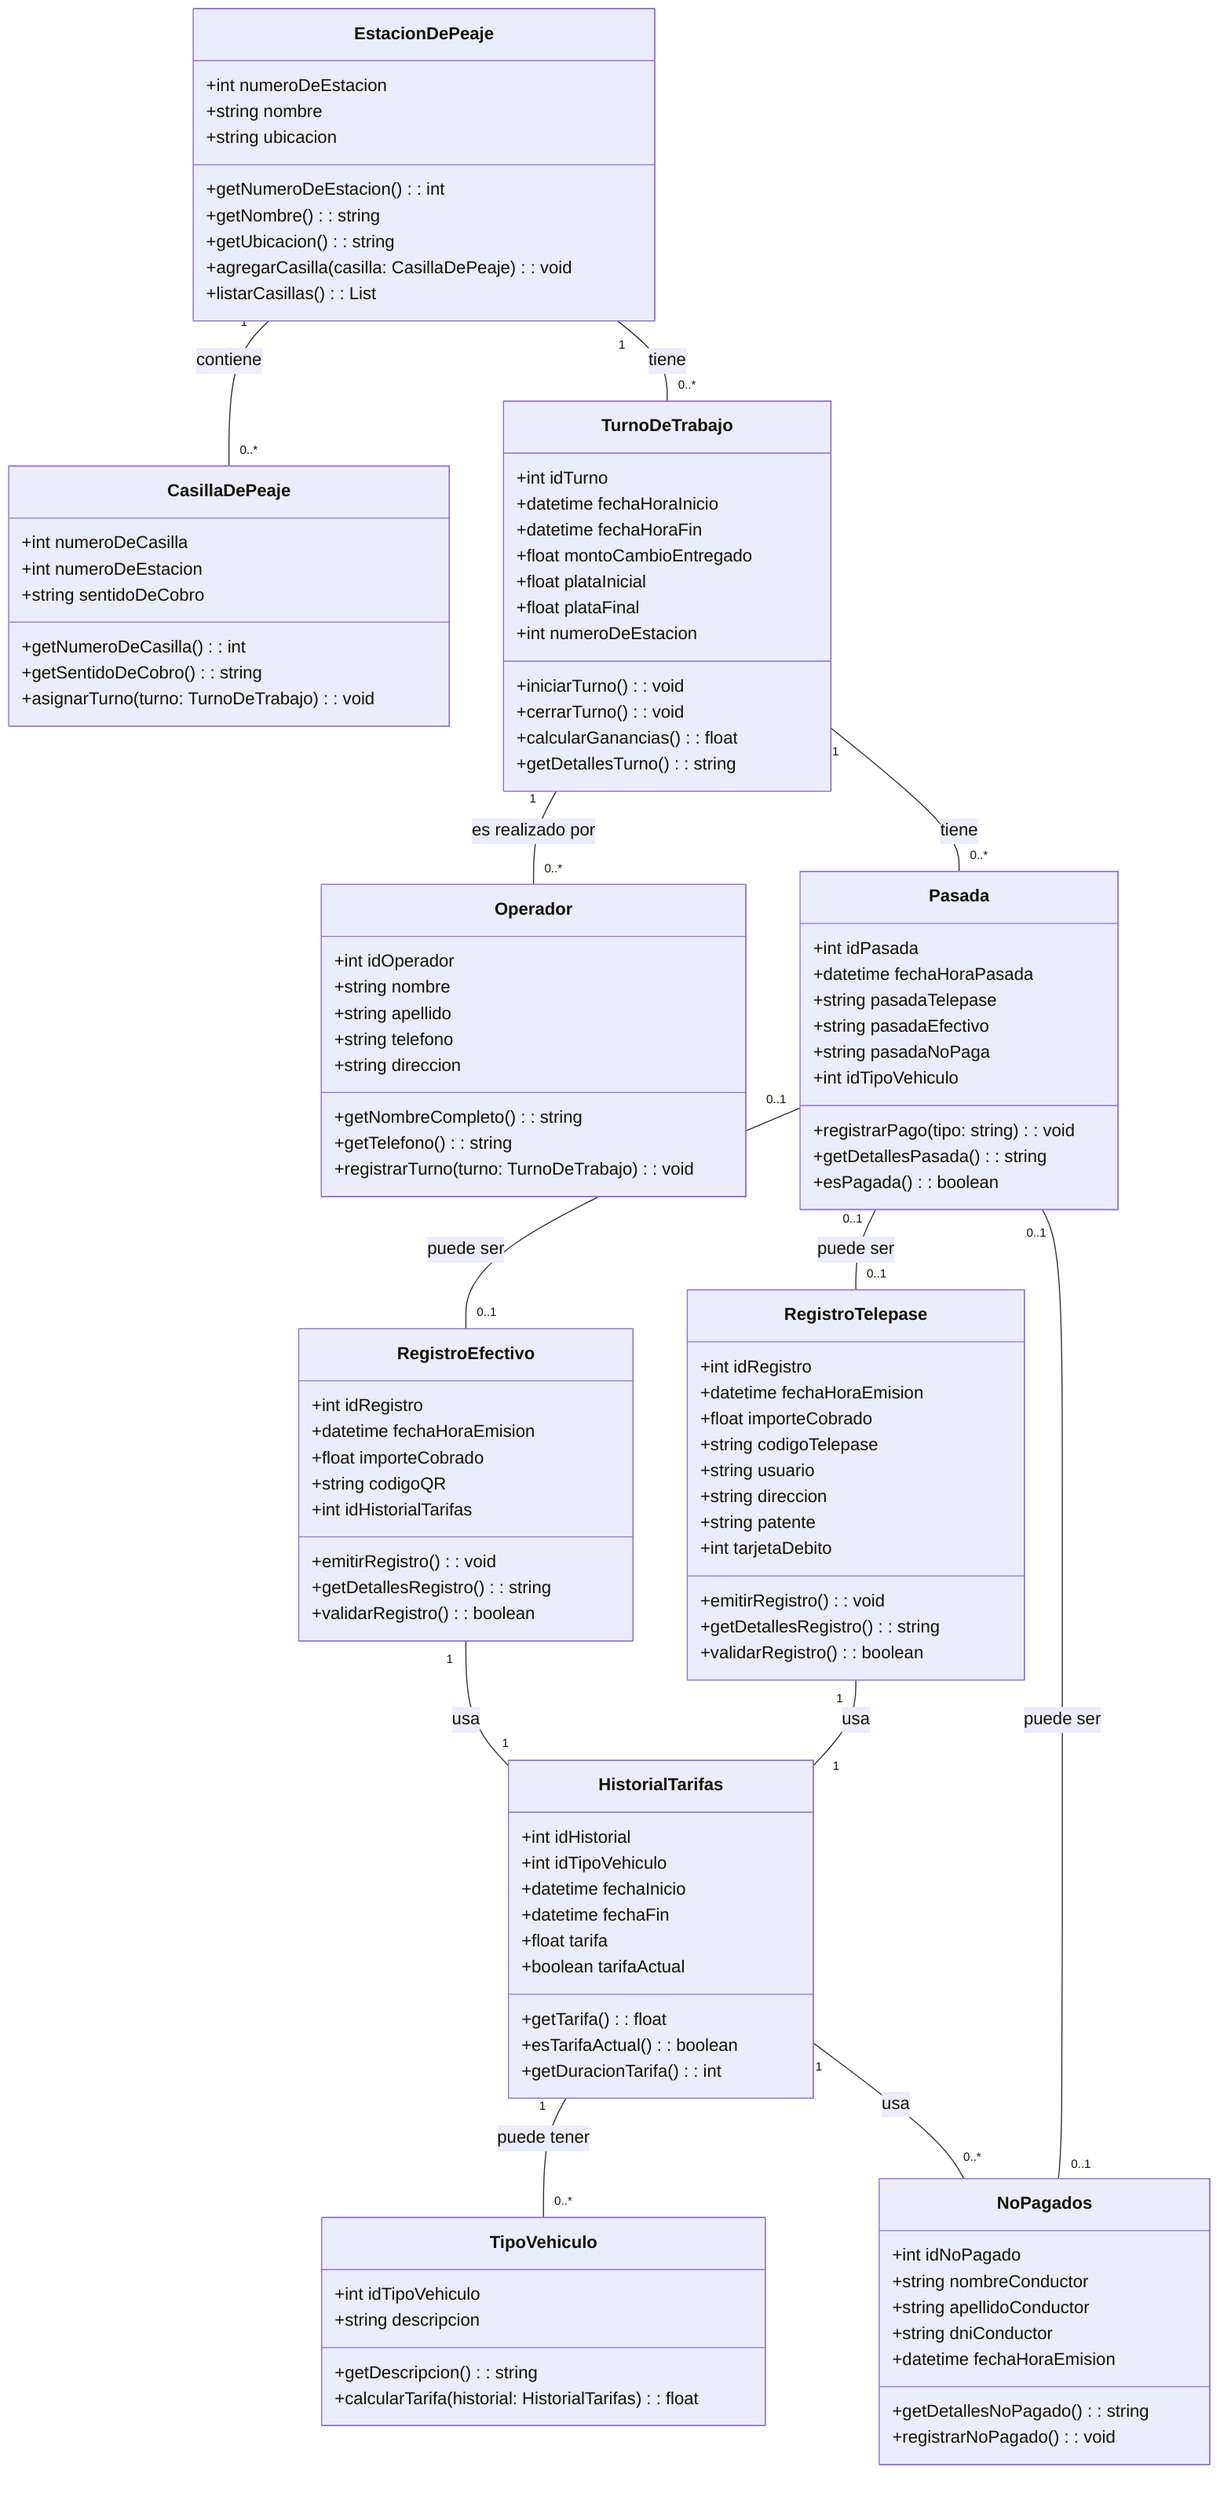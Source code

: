 classDiagram
    class EstacionDePeaje {
        +int numeroDeEstacion
        +string nombre
        +string ubicacion
        +getNumeroDeEstacion(): int
        +getNombre(): string
        +getUbicacion(): string
        +agregarCasilla(casilla: CasillaDePeaje): void
        +listarCasillas(): List<CasillaDePeaje>
    }

    class TurnoDeTrabajo {
        +int idTurno
        +datetime fechaHoraInicio
        +datetime fechaHoraFin
        +float montoCambioEntregado
        +float plataInicial
        +float plataFinal
        +int numeroDeEstacion
        +iniciarTurno(): void
        +cerrarTurno(): void
        +calcularGanancias(): float
        +getDetallesTurno(): string
    }

    class CasillaDePeaje {
        +int numeroDeCasilla
        +int numeroDeEstacion
        +string sentidoDeCobro
        +getNumeroDeCasilla(): int
        +getSentidoDeCobro(): string
        +asignarTurno(turno: TurnoDeTrabajo): void
    }

    class Operador {
        +int idOperador
        +string nombre
        +string apellido
        +string telefono
        +string direccion
        +getNombreCompleto(): string
        +getTelefono(): string
        +registrarTurno(turno: TurnoDeTrabajo): void
    }

    class Pasada {
        +int idPasada
        +datetime fechaHoraPasada
        +string pasadaTelepase
        +string pasadaEfectivo
        +string pasadaNoPaga
        +int idTipoVehiculo
        +registrarPago(tipo: string): void
        +getDetallesPasada(): string
        +esPagada(): boolean
    }

    class TipoVehiculo {
        +int idTipoVehiculo
        +string descripcion
        +getDescripcion(): string
        +calcularTarifa(historial: HistorialTarifas): float
    }

    class HistorialTarifas {
        +int idHistorial
        +int idTipoVehiculo
        +datetime fechaInicio
        +datetime fechaFin
        +float tarifa
        +boolean tarifaActual
        +getTarifa(): float
        +esTarifaActual(): boolean
        +getDuracionTarifa(): int
    }

    class RegistroEfectivo {
        +int idRegistro
        +datetime fechaHoraEmision
        +float importeCobrado
        +string codigoQR
        +int idHistorialTarifas
        +emitirRegistro(): void
        +getDetallesRegistro(): string
        +validarRegistro(): boolean
    }

    class RegistroTelepase {
        +int idRegistro
        +datetime fechaHoraEmision
        +float importeCobrado
        +string codigoTelepase
        +string usuario
        +string direccion
        +string patente
        +int tarjetaDebito
        +emitirRegistro(): void
        +getDetallesRegistro(): string
        +validarRegistro(): boolean
    }

    class NoPagados {
        +int idNoPagado
        +string nombreConductor
        +string apellidoConductor
        +string dniConductor
        +datetime fechaHoraEmision
        +getDetallesNoPagado(): string
        +registrarNoPagado(): void
    }

    EstacionDePeaje "1" -- "0..*" CasillaDePeaje : contiene
    EstacionDePeaje "1" -- "0..*" TurnoDeTrabajo : tiene
    TurnoDeTrabajo "1" -- "0..*" Operador : es realizado por
    TurnoDeTrabajo "1" -- "0..*" Pasada : tiene
    Pasada "0..1" -- "0..1" RegistroEfectivo : puede ser
    Pasada "0..1" -- "0..1" RegistroTelepase : puede ser
    Pasada "0..1" -- "0..1" NoPagados : puede ser
    RegistroEfectivo "1" -- "1" HistorialTarifas : usa
    RegistroTelepase "1" -- "1" HistorialTarifas : usa
    HistorialTarifas "1" -- "0..*" TipoVehiculo : puede tener
    HistorialTarifas "1" -- "0..*" NoPagados : usa